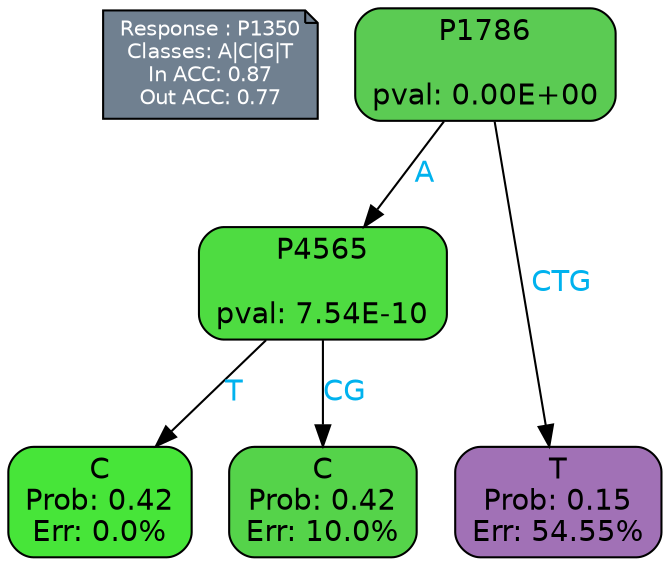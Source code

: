 digraph Tree {
node [shape=box, style="filled, rounded", color="black", fontname=helvetica] ;
graph [ranksep=equally, splines=polylines, bgcolor=transparent, dpi=600] ;
edge [fontname=helvetica] ;
LEGEND [label="Response : P1350
Classes: A|C|G|T
In ACC: 0.87
Out ACC: 0.77
",shape=note,align=left,style=filled,fillcolor="slategray",fontcolor="white",fontsize=10];1 [label="P1786

pval: 0.00E+00", fillcolor="#5bcb53"] ;
2 [label="P4565

pval: 7.54E-10", fillcolor="#4edc41"] ;
3 [label="C
Prob: 0.42
Err: 0.0%", fillcolor="#47e539"] ;
4 [label="C
Prob: 0.42
Err: 10.0%", fillcolor="#55d34a"] ;
5 [label="T
Prob: 0.15
Err: 54.55%", fillcolor="#a171b6"] ;
1 -> 2 [label="A",fontcolor=deepskyblue2] ;
1 -> 5 [label="CTG",fontcolor=deepskyblue2] ;
2 -> 3 [label="T",fontcolor=deepskyblue2] ;
2 -> 4 [label="CG",fontcolor=deepskyblue2] ;
{rank = same; 3;4;5;}{rank = same; LEGEND;1;}}